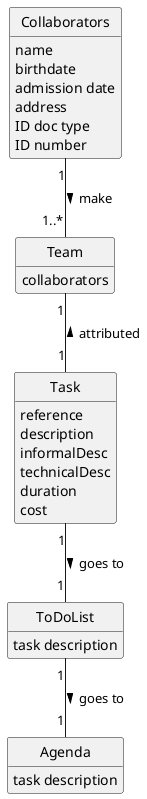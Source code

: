 @startuml
skinparam monochrome true
skinparam packageStyle rectangle
skinparam shadowing false
skinparam monochrome true
skinparam packageStyle rectangle
skinparam shadowing false
'skinparam linetype ortho
'left to right direction
skinparam classAttributeIconSize 0
hide circle
hide methods


class Team{
    collaborators
}

class Task {
    reference
    description
    informalDesc
    technicalDesc
    duration
    cost
}

class Collaborators {
    name
    birthdate
    admission date
    address
    contact info (mobile and email)
    ID doc type
    ID number
}

class ToDoList{
    task description
}

class Agenda{
    task description
}

Task "1" -- "1" ToDoList : goes to >
Team "1" -- "1" Task : attributed <
Collaborators "1" -- "1..*" Team : make >
ToDoList "1" -- "1" Agenda : goes to >
@enduml

Task "1" -- "1" Agenda : goes to >
Team "1" -- "1" Task : attributed <
Collaborators "1" -- "1..*" Team : make >
@enduml


